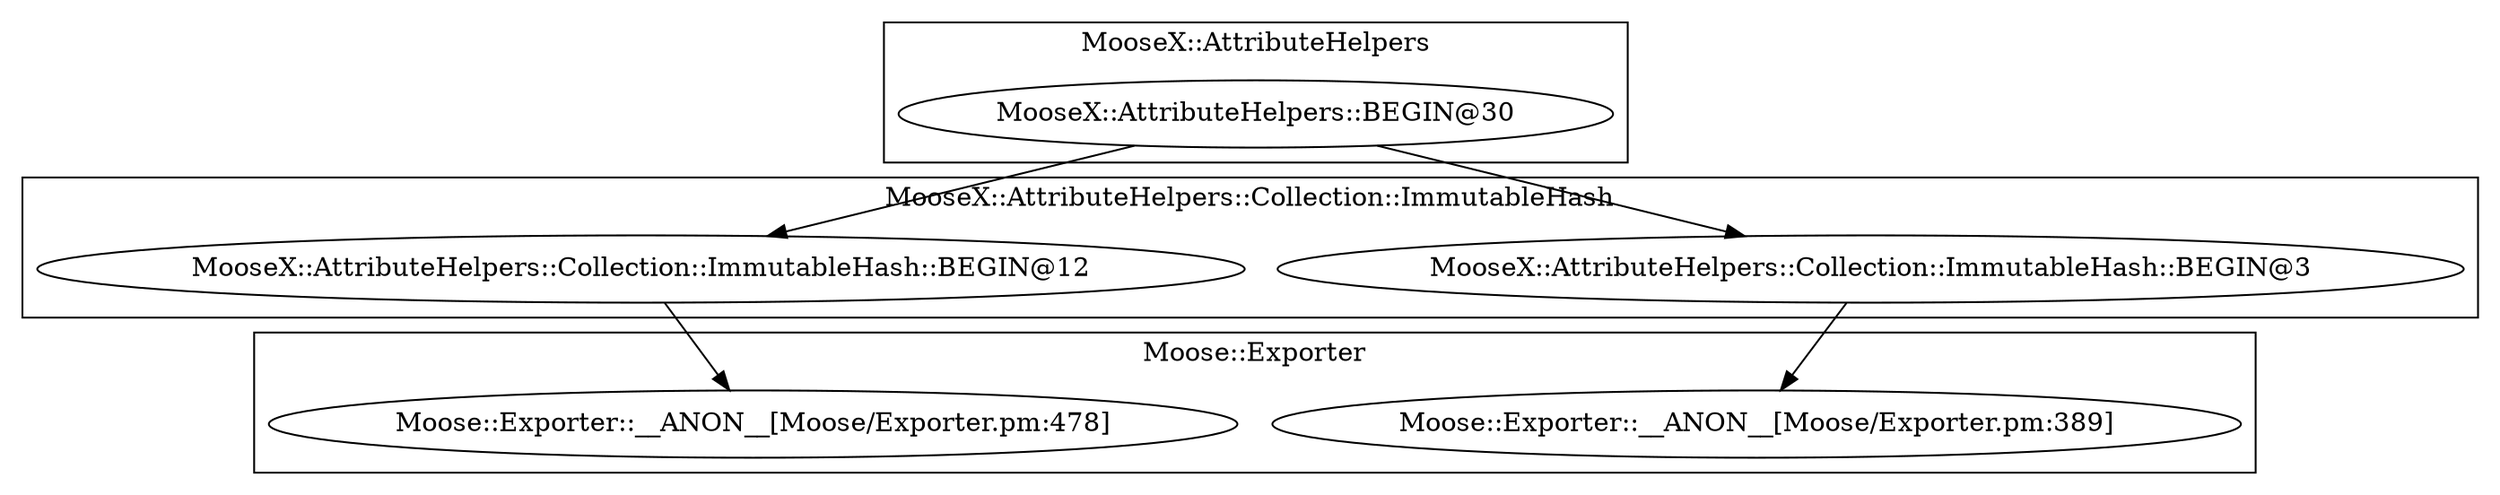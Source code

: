 digraph {
graph [overlap=false]
subgraph cluster_Moose_Exporter {
	label="Moose::Exporter";
	"Moose::Exporter::__ANON__[Moose/Exporter.pm:389]";
	"Moose::Exporter::__ANON__[Moose/Exporter.pm:478]";
}
subgraph cluster_MooseX_AttributeHelpers {
	label="MooseX::AttributeHelpers";
	"MooseX::AttributeHelpers::BEGIN@30";
}
subgraph cluster_MooseX_AttributeHelpers_Collection_ImmutableHash {
	label="MooseX::AttributeHelpers::Collection::ImmutableHash";
	"MooseX::AttributeHelpers::Collection::ImmutableHash::BEGIN@12";
	"MooseX::AttributeHelpers::Collection::ImmutableHash::BEGIN@3";
}
"MooseX::AttributeHelpers::Collection::ImmutableHash::BEGIN@12" -> "Moose::Exporter::__ANON__[Moose/Exporter.pm:478]";
"MooseX::AttributeHelpers::BEGIN@30" -> "MooseX::AttributeHelpers::Collection::ImmutableHash::BEGIN@3";
"MooseX::AttributeHelpers::Collection::ImmutableHash::BEGIN@3" -> "Moose::Exporter::__ANON__[Moose/Exporter.pm:389]";
"MooseX::AttributeHelpers::BEGIN@30" -> "MooseX::AttributeHelpers::Collection::ImmutableHash::BEGIN@12";
}

